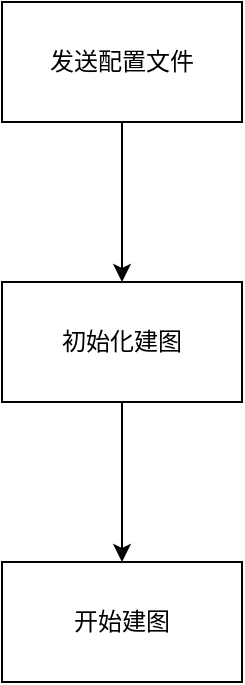 <mxfile version="24.9.1" pages="3">
  <diagram id="eAsd0gLYvDJYpmEHOaqf" name="建图流程">
    <mxGraphModel dx="1371" dy="786" grid="1" gridSize="10" guides="1" tooltips="1" connect="1" arrows="1" fold="1" page="1" pageScale="1" pageWidth="827" pageHeight="1169" math="0" shadow="0">
      <root>
        <mxCell id="0" />
        <mxCell id="1" parent="0" />
        <mxCell id="w8uFnIJ7vGeS3MZmXbg8-3" value="" style="edgeStyle=orthogonalEdgeStyle;rounded=0;orthogonalLoop=1;jettySize=auto;html=1;" edge="1" parent="1" source="w8uFnIJ7vGeS3MZmXbg8-1" target="w8uFnIJ7vGeS3MZmXbg8-2">
          <mxGeometry relative="1" as="geometry" />
        </mxCell>
        <mxCell id="w8uFnIJ7vGeS3MZmXbg8-1" value="发送配置文件" style="whiteSpace=wrap;html=1;" vertex="1" parent="1">
          <mxGeometry x="294" y="140" width="120" height="60" as="geometry" />
        </mxCell>
        <mxCell id="w8uFnIJ7vGeS3MZmXbg8-5" value="" style="edgeStyle=orthogonalEdgeStyle;rounded=0;orthogonalLoop=1;jettySize=auto;html=1;" edge="1" parent="1" source="w8uFnIJ7vGeS3MZmXbg8-2" target="w8uFnIJ7vGeS3MZmXbg8-4">
          <mxGeometry relative="1" as="geometry" />
        </mxCell>
        <mxCell id="w8uFnIJ7vGeS3MZmXbg8-2" value="初始化建图" style="whiteSpace=wrap;html=1;" vertex="1" parent="1">
          <mxGeometry x="294" y="280" width="120" height="60" as="geometry" />
        </mxCell>
        <mxCell id="w8uFnIJ7vGeS3MZmXbg8-4" value="开始建图" style="whiteSpace=wrap;html=1;" vertex="1" parent="1">
          <mxGeometry x="294" y="420" width="120" height="60" as="geometry" />
        </mxCell>
      </root>
    </mxGraphModel>
  </diagram>
  <diagram name="pc建图简易时序图" id="CWnnK926EOWc9-pOvjC1">
    <mxGraphModel dx="794" dy="506" grid="1" gridSize="10" guides="1" tooltips="1" connect="1" arrows="1" fold="1" page="1" pageScale="1" pageWidth="827" pageHeight="1169" math="0" shadow="0">
      <root>
        <mxCell id="0" />
        <mxCell id="1" parent="0" />
        <mxCell id="k0Vlq0JMDtf_6G-V6ymi-1" value="Client" style="shape=umlActor;verticalLabelPosition=bottom;verticalAlign=top;html=1;outlineConnect=0;" parent="1" vertex="1">
          <mxGeometry x="50" y="244" width="30" height="60" as="geometry" />
        </mxCell>
        <mxCell id="k0Vlq0JMDtf_6G-V6ymi-3" value="" style="shape=cylinder3;whiteSpace=wrap;html=1;boundedLbl=1;backgroundOutline=1;size=15;" parent="1" vertex="1">
          <mxGeometry x="535" y="241" width="50" height="60" as="geometry" />
        </mxCell>
        <mxCell id="k0Vlq0JMDtf_6G-V6ymi-4" value="Server" style="text;html=1;align=center;verticalAlign=middle;resizable=0;points=[];autosize=1;strokeColor=none;fillColor=none;" parent="1" vertex="1">
          <mxGeometry x="530" y="301" width="60" height="30" as="geometry" />
        </mxCell>
        <mxCell id="k0Vlq0JMDtf_6G-V6ymi-6" value="" style="rounded=0;whiteSpace=wrap;html=1;" parent="1" vertex="1">
          <mxGeometry x="50" y="340" width="30" height="1100" as="geometry" />
        </mxCell>
        <mxCell id="k0Vlq0JMDtf_6G-V6ymi-7" value="" style="rounded=0;whiteSpace=wrap;html=1;" parent="1" vertex="1">
          <mxGeometry x="545" y="340" width="30" height="1100" as="geometry" />
        </mxCell>
        <mxCell id="k0Vlq0JMDtf_6G-V6ymi-8" value="" style="endArrow=classic;html=1;rounded=0;exitX=1;exitY=0;exitDx=0;exitDy=0;entryX=0;entryY=0;entryDx=0;entryDy=0;" parent="1" edge="1">
          <mxGeometry width="50" height="50" relative="1" as="geometry">
            <mxPoint x="80" y="361.0" as="sourcePoint" />
            <mxPoint x="545" y="361.0" as="targetPoint" />
          </mxGeometry>
        </mxCell>
        <mxCell id="k0Vlq0JMDtf_6G-V6ymi-9" value="createTask&lt;br&gt;创建任务" style="edgeLabel;html=1;align=center;verticalAlign=middle;resizable=0;points=[];fontSize=13;" parent="k0Vlq0JMDtf_6G-V6ymi-8" vertex="1" connectable="0">
          <mxGeometry x="0.178" y="-4" relative="1" as="geometry">
            <mxPoint x="-64" y="-4" as="offset" />
          </mxGeometry>
        </mxCell>
        <mxCell id="k0Vlq0JMDtf_6G-V6ymi-11" value="" style="shape=cylinder3;whiteSpace=wrap;html=1;boundedLbl=1;backgroundOutline=1;size=15;" parent="1" vertex="1">
          <mxGeometry x="875" y="242" width="50" height="60" as="geometry" />
        </mxCell>
        <mxCell id="k0Vlq0JMDtf_6G-V6ymi-12" value="Storage" style="text;html=1;align=center;verticalAlign=middle;resizable=0;points=[];autosize=1;strokeColor=none;fillColor=none;" parent="1" vertex="1">
          <mxGeometry x="865" y="300" width="70" height="30" as="geometry" />
        </mxCell>
        <mxCell id="k0Vlq0JMDtf_6G-V6ymi-13" value="" style="rounded=0;whiteSpace=wrap;html=1;" parent="1" vertex="1">
          <mxGeometry x="885" y="340" width="30" height="1100" as="geometry" />
        </mxCell>
        <mxCell id="k0Vlq0JMDtf_6G-V6ymi-17" value="" style="endArrow=classic;html=1;rounded=0;exitX=1;exitY=0;exitDx=0;exitDy=0;" parent="1" edge="1">
          <mxGeometry width="50" height="50" relative="1" as="geometry">
            <mxPoint x="575" y="400.0" as="sourcePoint" />
            <mxPoint x="880" y="400" as="targetPoint" />
          </mxGeometry>
        </mxCell>
        <mxCell id="k0Vlq0JMDtf_6G-V6ymi-20" value="创建&lt;span style=&quot;text-align: start;&quot;&gt;Task/&lt;/span&gt;&lt;span style=&quot;font-size: 12px; background-color: rgb(251, 251, 251);&quot;&gt;任务id&lt;/span&gt;文件夹" style="edgeLabel;html=1;align=center;verticalAlign=middle;resizable=0;points=[];fontSize=13;" parent="k0Vlq0JMDtf_6G-V6ymi-17" vertex="1" connectable="0">
          <mxGeometry x="-0.097" y="2" relative="1" as="geometry">
            <mxPoint as="offset" />
          </mxGeometry>
        </mxCell>
        <mxCell id="k0Vlq0JMDtf_6G-V6ymi-21" value="" style="endArrow=classic;html=1;rounded=0;" parent="1" edge="1">
          <mxGeometry width="50" height="50" relative="1" as="geometry">
            <mxPoint x="544" y="433" as="sourcePoint" />
            <mxPoint x="83" y="433" as="targetPoint" />
          </mxGeometry>
        </mxCell>
        <mxCell id="k0Vlq0JMDtf_6G-V6ymi-22" value="返回任务id" style="edgeLabel;html=1;align=center;verticalAlign=middle;resizable=0;points=[];fontSize=13;" parent="k0Vlq0JMDtf_6G-V6ymi-21" vertex="1" connectable="0">
          <mxGeometry x="0.178" y="-4" relative="1" as="geometry">
            <mxPoint x="15" y="1" as="offset" />
          </mxGeometry>
        </mxCell>
        <mxCell id="4ckqML_brWiu0RytEoYa-1" value="" style="endArrow=classic;html=1;rounded=0;exitX=1;exitY=0;exitDx=0;exitDy=0;entryX=0;entryY=0;entryDx=0;entryDy=0;" parent="1" edge="1">
          <mxGeometry width="50" height="50" relative="1" as="geometry">
            <mxPoint x="80" y="490.0" as="sourcePoint" />
            <mxPoint x="545" y="490.0" as="targetPoint" />
          </mxGeometry>
        </mxCell>
        <mxCell id="4ckqML_brWiu0RytEoYa-2" value="sendConfigFiles&lt;br&gt;发送配置文件" style="edgeLabel;html=1;align=center;verticalAlign=middle;resizable=0;points=[];fontSize=13;" parent="4ckqML_brWiu0RytEoYa-1" vertex="1" connectable="0">
          <mxGeometry x="0.178" y="-4" relative="1" as="geometry">
            <mxPoint x="-64" y="-4" as="offset" />
          </mxGeometry>
        </mxCell>
        <mxCell id="4ckqML_brWiu0RytEoYa-3" value="" style="endArrow=classic;html=1;rounded=0;exitX=1;exitY=0;exitDx=0;exitDy=0;entryX=0;entryY=0.122;entryDx=0;entryDy=0;entryPerimeter=0;" parent="1" edge="1">
          <mxGeometry width="50" height="50" relative="1" as="geometry">
            <mxPoint x="575" y="530.0" as="sourcePoint" />
            <mxPoint x="885" y="531" as="targetPoint" />
          </mxGeometry>
        </mxCell>
        <mxCell id="4ckqML_brWiu0RytEoYa-4" value="&lt;div style=&quot;text-align: start; font-size: 13px;&quot;&gt;保存到Task/yyyymmddhhmmss&lt;/div&gt;" style="edgeLabel;html=1;align=center;verticalAlign=middle;resizable=0;points=[];fontSize=13;" parent="4ckqML_brWiu0RytEoYa-3" vertex="1" connectable="0">
          <mxGeometry x="-0.097" y="2" relative="1" as="geometry">
            <mxPoint as="offset" />
          </mxGeometry>
        </mxCell>
        <mxCell id="4ckqML_brWiu0RytEoYa-5" value="" style="endArrow=classic;html=1;rounded=0;exitX=1;exitY=0;exitDx=0;exitDy=0;entryX=0;entryY=0;entryDx=0;entryDy=0;" parent="1" edge="1">
          <mxGeometry width="50" height="50" relative="1" as="geometry">
            <mxPoint x="80" y="570.0" as="sourcePoint" />
            <mxPoint x="545" y="570.0" as="targetPoint" />
          </mxGeometry>
        </mxCell>
        <mxCell id="4ckqML_brWiu0RytEoYa-6" value="initMapping&lt;br&gt;初始化建图" style="edgeLabel;html=1;align=center;verticalAlign=middle;resizable=0;points=[];fontSize=13;" parent="4ckqML_brWiu0RytEoYa-5" vertex="1" connectable="0">
          <mxGeometry x="0.178" y="-4" relative="1" as="geometry">
            <mxPoint x="-64" y="-4" as="offset" />
          </mxGeometry>
        </mxCell>
        <mxCell id="4ckqML_brWiu0RytEoYa-9" value="Vslam PC Mapping" style="text;html=1;align=center;verticalAlign=middle;resizable=0;points=[];autosize=1;strokeColor=none;fillColor=none;fontSize=39;fontStyle=1" parent="1" vertex="1">
          <mxGeometry x="40" y="130" width="360" height="60" as="geometry" />
        </mxCell>
        <mxCell id="4ckqML_brWiu0RytEoYa-10" value="" style="endArrow=classic;html=1;rounded=0;exitX=1;exitY=0;exitDx=0;exitDy=0;entryX=0;entryY=0;entryDx=0;entryDy=0;" parent="1" edge="1">
          <mxGeometry width="50" height="50" relative="1" as="geometry">
            <mxPoint x="80" y="660.0" as="sourcePoint" />
            <mxPoint x="545" y="660.0" as="targetPoint" />
          </mxGeometry>
        </mxCell>
        <mxCell id="4ckqML_brWiu0RytEoYa-11" value="startMapping&lt;br&gt;开始建图" style="edgeLabel;html=1;align=center;verticalAlign=middle;resizable=0;points=[];fontSize=13;" parent="4ckqML_brWiu0RytEoYa-10" vertex="1" connectable="0">
          <mxGeometry x="0.178" y="-4" relative="1" as="geometry">
            <mxPoint x="-64" y="-4" as="offset" />
          </mxGeometry>
        </mxCell>
        <mxCell id="4ckqML_brWiu0RytEoYa-12" value="" style="endArrow=classic;html=1;rounded=0;" parent="1" edge="1">
          <mxGeometry width="50" height="50" relative="1" as="geometry">
            <mxPoint x="578" y="770" as="sourcePoint" />
            <mxPoint x="575" y="820" as="targetPoint" />
            <Array as="points">
              <mxPoint x="658" y="770" />
              <mxPoint x="658" y="820" />
            </Array>
          </mxGeometry>
        </mxCell>
        <mxCell id="4ckqML_brWiu0RytEoYa-13" value="&lt;b&gt;&lt;u&gt;handler &lt;/u&gt;&lt;/b&gt;&lt;br&gt;return2ori" style="text;html=1;align=center;verticalAlign=middle;resizable=0;points=[];autosize=1;strokeColor=none;fillColor=none;" parent="1" vertex="1">
          <mxGeometry x="660" y="775" width="70" height="40" as="geometry" />
        </mxCell>
        <mxCell id="4ckqML_brWiu0RytEoYa-14" value="" style="endArrow=classic;html=1;rounded=0;exitX=1;exitY=0;exitDx=0;exitDy=0;entryX=0;entryY=0.122;entryDx=0;entryDy=0;entryPerimeter=0;" parent="1" edge="1">
          <mxGeometry width="50" height="50" relative="1" as="geometry">
            <mxPoint x="575" y="610.0" as="sourcePoint" />
            <mxPoint x="885" y="611" as="targetPoint" />
          </mxGeometry>
        </mxCell>
        <mxCell id="4ckqML_brWiu0RytEoYa-15" value="&lt;div style=&quot;text-align: start; font-size: 13px;&quot;&gt;&lt;b&gt;&lt;u&gt;handler&lt;/u&gt;&lt;/b&gt; setMapSavePath&lt;br style=&quot;font-size: 13px;&quot;&gt;yyyymmddhhmmss/output&lt;/div&gt;" style="edgeLabel;html=1;align=center;verticalAlign=middle;resizable=0;points=[];fontSize=13;" parent="4ckqML_brWiu0RytEoYa-14" vertex="1" connectable="0">
          <mxGeometry x="-0.097" y="2" relative="1" as="geometry">
            <mxPoint as="offset" />
          </mxGeometry>
        </mxCell>
        <mxCell id="4ckqML_brWiu0RytEoYa-18" value="" style="endArrow=classic;html=1;rounded=0;exitX=1;exitY=0;exitDx=0;exitDy=0;entryX=0;entryY=0.122;entryDx=0;entryDy=0;entryPerimeter=0;" parent="1" edge="1">
          <mxGeometry width="50" height="50" relative="1" as="geometry">
            <mxPoint x="575" y="700.0" as="sourcePoint" />
            <mxPoint x="885" y="701" as="targetPoint" />
          </mxGeometry>
        </mxCell>
        <mxCell id="4ckqML_brWiu0RytEoYa-19" value="&lt;div style=&quot;text-align: start; font-size: 13px;&quot;&gt;&lt;b&gt;&lt;u&gt;handler&lt;/u&gt;&lt;/b&gt; startMapping(config.json)&lt;/div&gt;" style="edgeLabel;html=1;align=center;verticalAlign=middle;resizable=0;points=[];fontSize=13;" parent="4ckqML_brWiu0RytEoYa-18" vertex="1" connectable="0">
          <mxGeometry x="-0.097" y="2" relative="1" as="geometry">
            <mxPoint as="offset" />
          </mxGeometry>
        </mxCell>
        <mxCell id="4ckqML_brWiu0RytEoYa-20" value="" style="endArrow=classic;html=1;rounded=0;" parent="1" edge="1">
          <mxGeometry width="50" height="50" relative="1" as="geometry">
            <mxPoint x="545" y="840" as="sourcePoint" />
            <mxPoint x="84" y="840" as="targetPoint" />
          </mxGeometry>
        </mxCell>
        <mxCell id="4ckqML_brWiu0RytEoYa-21" value="返回是否回到原点（bool）" style="edgeLabel;html=1;align=center;verticalAlign=middle;resizable=0;points=[];fontSize=13;" parent="4ckqML_brWiu0RytEoYa-20" vertex="1" connectable="0">
          <mxGeometry x="0.178" y="-4" relative="1" as="geometry">
            <mxPoint x="15" y="1" as="offset" />
          </mxGeometry>
        </mxCell>
        <mxCell id="4ckqML_brWiu0RytEoYa-22" value="" style="endArrow=classic;html=1;rounded=0;exitX=1;exitY=0;exitDx=0;exitDy=0;entryX=0;entryY=0;entryDx=0;entryDy=0;" parent="1" edge="1">
          <mxGeometry width="50" height="50" relative="1" as="geometry">
            <mxPoint x="80" y="740.0" as="sourcePoint" />
            <mxPoint x="545" y="740.0" as="targetPoint" />
          </mxGeometry>
        </mxCell>
        <mxCell id="4ckqML_brWiu0RytEoYa-23" value="return2ori&lt;br&gt;检查机器当前是否返回原点" style="edgeLabel;html=1;align=center;verticalAlign=middle;resizable=0;points=[];fontSize=13;" parent="4ckqML_brWiu0RytEoYa-22" vertex="1" connectable="0">
          <mxGeometry x="0.178" y="-4" relative="1" as="geometry">
            <mxPoint x="-64" y="-4" as="offset" />
          </mxGeometry>
        </mxCell>
        <mxCell id="4ckqML_brWiu0RytEoYa-27" value="" style="endArrow=classic;html=1;rounded=0;exitX=1;exitY=0;exitDx=0;exitDy=0;entryX=0;entryY=0;entryDx=0;entryDy=0;" parent="1" edge="1">
          <mxGeometry width="50" height="50" relative="1" as="geometry">
            <mxPoint x="80" y="1147.0" as="sourcePoint" />
            <mxPoint x="545" y="1147.0" as="targetPoint" />
          </mxGeometry>
        </mxCell>
        <mxCell id="4ckqML_brWiu0RytEoYa-28" value="finishMapping&lt;br&gt;完成建图" style="edgeLabel;html=1;align=center;verticalAlign=middle;resizable=0;points=[];fontSize=13;" parent="4ckqML_brWiu0RytEoYa-27" vertex="1" connectable="0">
          <mxGeometry x="0.178" y="-4" relative="1" as="geometry">
            <mxPoint x="-64" y="-4" as="offset" />
          </mxGeometry>
        </mxCell>
        <mxCell id="4ckqML_brWiu0RytEoYa-29" value="" style="endArrow=classic;html=1;rounded=0;" parent="1" edge="1">
          <mxGeometry width="50" height="50" relative="1" as="geometry">
            <mxPoint x="578" y="1188" as="sourcePoint" />
            <mxPoint x="575" y="1238" as="targetPoint" />
            <Array as="points">
              <mxPoint x="658" y="1188" />
              <mxPoint x="658" y="1238" />
            </Array>
          </mxGeometry>
        </mxCell>
        <mxCell id="4ckqML_brWiu0RytEoYa-30" value="&lt;b&gt;&lt;u&gt;handler&lt;/u&gt;&lt;/b&gt;&lt;br&gt;finishMapping" style="text;html=1;align=center;verticalAlign=middle;resizable=0;points=[];autosize=1;strokeColor=none;fillColor=none;" parent="1" vertex="1">
          <mxGeometry x="660" y="1193" width="100" height="40" as="geometry" />
        </mxCell>
        <mxCell id="4ckqML_brWiu0RytEoYa-31" value="" style="endArrow=classic;html=1;rounded=0;" parent="1" edge="1">
          <mxGeometry width="50" height="50" relative="1" as="geometry">
            <mxPoint x="545" y="1270" as="sourcePoint" />
            <mxPoint x="84" y="1270" as="targetPoint" />
          </mxGeometry>
        </mxCell>
        <mxCell id="4ckqML_brWiu0RytEoYa-32" value="返回是否建图完成" style="edgeLabel;html=1;align=center;verticalAlign=middle;resizable=0;points=[];fontSize=13;" parent="4ckqML_brWiu0RytEoYa-31" vertex="1" connectable="0">
          <mxGeometry x="0.178" y="-4" relative="1" as="geometry">
            <mxPoint x="15" y="1" as="offset" />
          </mxGeometry>
        </mxCell>
        <mxCell id="p80iL86CxDhKg7Fdk6yd-1" value="" style="endArrow=classic;html=1;rounded=0;exitX=1;exitY=0;exitDx=0;exitDy=0;entryX=0;entryY=0;entryDx=0;entryDy=0;" parent="1" edge="1">
          <mxGeometry width="50" height="50" relative="1" as="geometry">
            <mxPoint x="80" y="940.0" as="sourcePoint" />
            <mxPoint x="545" y="940.0" as="targetPoint" />
          </mxGeometry>
        </mxCell>
        <mxCell id="p80iL86CxDhKg7Fdk6yd-2" value="getMappingOptProgress&lt;br&gt;检查建图进度" style="edgeLabel;html=1;align=center;verticalAlign=middle;resizable=0;points=[];fontSize=13;" parent="p80iL86CxDhKg7Fdk6yd-1" vertex="1" connectable="0">
          <mxGeometry x="0.178" y="-4" relative="1" as="geometry">
            <mxPoint x="-64" y="-4" as="offset" />
          </mxGeometry>
        </mxCell>
        <mxCell id="p80iL86CxDhKg7Fdk6yd-3" value="" style="endArrow=classic;html=1;rounded=0;" parent="1" edge="1">
          <mxGeometry width="50" height="50" relative="1" as="geometry">
            <mxPoint x="578" y="970" as="sourcePoint" />
            <mxPoint x="575" y="1020" as="targetPoint" />
            <Array as="points">
              <mxPoint x="658" y="970" />
              <mxPoint x="658" y="1020" />
            </Array>
          </mxGeometry>
        </mxCell>
        <mxCell id="p80iL86CxDhKg7Fdk6yd-4" value="&lt;b&gt;&lt;u&gt;handler &lt;/u&gt;&lt;/b&gt;&lt;br&gt;getMappingOptStatus" style="text;html=1;align=center;verticalAlign=middle;resizable=0;points=[];autosize=1;strokeColor=none;fillColor=none;" parent="1" vertex="1">
          <mxGeometry x="660" y="975" width="140" height="40" as="geometry" />
        </mxCell>
        <mxCell id="p80iL86CxDhKg7Fdk6yd-5" value="" style="endArrow=classic;html=1;rounded=0;" parent="1" edge="1">
          <mxGeometry width="50" height="50" relative="1" as="geometry">
            <mxPoint x="545" y="1060" as="sourcePoint" />
            <mxPoint x="84" y="1060" as="targetPoint" />
          </mxGeometry>
        </mxCell>
        <mxCell id="p80iL86CxDhKg7Fdk6yd-6" value="返回建图进度（int）" style="edgeLabel;html=1;align=center;verticalAlign=middle;resizable=0;points=[];fontSize=13;" parent="p80iL86CxDhKg7Fdk6yd-5" vertex="1" connectable="0">
          <mxGeometry x="0.178" y="-4" relative="1" as="geometry">
            <mxPoint x="15" y="1" as="offset" />
          </mxGeometry>
        </mxCell>
        <mxCell id="p80iL86CxDhKg7Fdk6yd-7" value="任务id：&lt;span style=&quot;font-size: 13px; text-align: start; background-color: rgb(255, 255, 255);&quot;&gt;yyyymmddhhmmss&lt;/span&gt;" style="text;html=1;align=center;verticalAlign=middle;resizable=0;points=[];autosize=1;strokeColor=none;fillColor=none;" parent="1" vertex="1">
          <mxGeometry x="630" y="358" width="180" height="30" as="geometry" />
        </mxCell>
        <mxCell id="Ytn_t58iH6bXp8MgZwX5-1" value="建图进度到100%" style="text;html=1;align=center;verticalAlign=middle;resizable=0;points=[];autosize=1;strokeColor=none;fillColor=none;" vertex="1" parent="1">
          <mxGeometry x="80" y="1090" width="110" height="30" as="geometry" />
        </mxCell>
        <mxCell id="Ytn_t58iH6bXp8MgZwX5-2" value="" style="endArrow=classic;html=1;rounded=0;exitX=1;exitY=0;exitDx=0;exitDy=0;entryX=0;entryY=0.122;entryDx=0;entryDy=0;entryPerimeter=0;startArrow=classic;startFill=1;" edge="1" parent="1">
          <mxGeometry width="50" height="50" relative="1" as="geometry">
            <mxPoint x="575" y="1360.0" as="sourcePoint" />
            <mxPoint x="885" y="1361" as="targetPoint" />
          </mxGeometry>
        </mxCell>
        <mxCell id="Ytn_t58iH6bXp8MgZwX5-3" value="&lt;div style=&quot;text-align: start; font-size: 13px;&quot;&gt;压缩建图算法生成的文件：map.zip&lt;/div&gt;" style="edgeLabel;html=1;align=center;verticalAlign=middle;resizable=0;points=[];fontSize=13;" vertex="1" connectable="0" parent="Ytn_t58iH6bXp8MgZwX5-2">
          <mxGeometry x="-0.097" y="2" relative="1" as="geometry">
            <mxPoint as="offset" />
          </mxGeometry>
        </mxCell>
        <mxCell id="Ytn_t58iH6bXp8MgZwX5-4" value="" style="endArrow=classic;html=1;rounded=0;exitX=1;exitY=0;exitDx=0;exitDy=0;entryX=0;entryY=0;entryDx=0;entryDy=0;" edge="1" parent="1">
          <mxGeometry width="50" height="50" relative="1" as="geometry">
            <mxPoint x="80" y="1330.0" as="sourcePoint" />
            <mxPoint x="545" y="1330.0" as="targetPoint" />
          </mxGeometry>
        </mxCell>
        <mxCell id="Ytn_t58iH6bXp8MgZwX5-5" value="getLocalizationMap&lt;br&gt;获取结果" style="edgeLabel;html=1;align=center;verticalAlign=middle;resizable=0;points=[];fontSize=13;" vertex="1" connectable="0" parent="Ytn_t58iH6bXp8MgZwX5-4">
          <mxGeometry x="0.178" y="-4" relative="1" as="geometry">
            <mxPoint x="-64" y="-4" as="offset" />
          </mxGeometry>
        </mxCell>
        <mxCell id="Ytn_t58iH6bXp8MgZwX5-10" value="" style="endArrow=none;html=1;rounded=0;exitX=1;exitY=0;exitDx=0;exitDy=0;entryX=0;entryY=0;entryDx=0;entryDy=0;endFill=0;startArrow=classic;startFill=1;" edge="1" parent="1">
          <mxGeometry width="50" height="50" relative="1" as="geometry">
            <mxPoint x="80" y="1390.0" as="sourcePoint" />
            <mxPoint x="545" y="1390.0" as="targetPoint" />
          </mxGeometry>
        </mxCell>
        <mxCell id="Ytn_t58iH6bXp8MgZwX5-11" value="返回结果" style="edgeLabel;html=1;align=center;verticalAlign=middle;resizable=0;points=[];fontSize=13;" vertex="1" connectable="0" parent="Ytn_t58iH6bXp8MgZwX5-10">
          <mxGeometry x="0.178" y="-4" relative="1" as="geometry">
            <mxPoint x="-64" y="-4" as="offset" />
          </mxGeometry>
        </mxCell>
      </root>
    </mxGraphModel>
  </diagram>
  <diagram id="qV4laMLQL3TYp2P0xkGv" name="vslam建图流程">
    <mxGraphModel dx="954" dy="606" grid="1" gridSize="10" guides="1" tooltips="1" connect="1" arrows="1" fold="1" page="1" pageScale="1" pageWidth="827" pageHeight="1169" math="0" shadow="0">
      <root>
        <mxCell id="0" />
        <mxCell id="1" parent="0" />
        <mxCell id="DiV6Jt6XKuQq-16hmy1O-4" value="" style="edgeStyle=orthogonalEdgeStyle;rounded=0;orthogonalLoop=1;jettySize=auto;html=1;" edge="1" parent="1" source="DiV6Jt6XKuQq-16hmy1O-2" target="DiV6Jt6XKuQq-16hmy1O-3">
          <mxGeometry relative="1" as="geometry" />
        </mxCell>
        <mxCell id="DiV6Jt6XKuQq-16hmy1O-2" value="createTask" style="rounded=1;whiteSpace=wrap;html=1;" vertex="1" parent="1">
          <mxGeometry x="200" y="50" width="120" height="60" as="geometry" />
        </mxCell>
        <mxCell id="DiV6Jt6XKuQq-16hmy1O-6" value="" style="edgeStyle=orthogonalEdgeStyle;rounded=0;orthogonalLoop=1;jettySize=auto;html=1;" edge="1" parent="1" source="DiV6Jt6XKuQq-16hmy1O-3" target="DiV6Jt6XKuQq-16hmy1O-5">
          <mxGeometry relative="1" as="geometry" />
        </mxCell>
        <mxCell id="DiV6Jt6XKuQq-16hmy1O-3" value="sendConfigFile" style="rounded=1;whiteSpace=wrap;html=1;" vertex="1" parent="1">
          <mxGeometry x="200" y="190" width="120" height="60" as="geometry" />
        </mxCell>
        <mxCell id="DiV6Jt6XKuQq-16hmy1O-8" value="" style="edgeStyle=orthogonalEdgeStyle;rounded=0;orthogonalLoop=1;jettySize=auto;html=1;" edge="1" parent="1" source="DiV6Jt6XKuQq-16hmy1O-5" target="DiV6Jt6XKuQq-16hmy1O-7">
          <mxGeometry relative="1" as="geometry" />
        </mxCell>
        <mxCell id="DiV6Jt6XKuQq-16hmy1O-5" value="setMappingType" style="rounded=1;whiteSpace=wrap;html=1;" vertex="1" parent="1">
          <mxGeometry x="200" y="330" width="120" height="60" as="geometry" />
        </mxCell>
        <mxCell id="DiV6Jt6XKuQq-16hmy1O-10" value="" style="edgeStyle=orthogonalEdgeStyle;rounded=0;orthogonalLoop=1;jettySize=auto;html=1;" edge="1" parent="1" source="DiV6Jt6XKuQq-16hmy1O-7" target="DiV6Jt6XKuQq-16hmy1O-9">
          <mxGeometry relative="1" as="geometry" />
        </mxCell>
        <mxCell id="DiV6Jt6XKuQq-16hmy1O-7" value="initMapping" style="rounded=1;whiteSpace=wrap;html=1;" vertex="1" parent="1">
          <mxGeometry x="200" y="470" width="120" height="60" as="geometry" />
        </mxCell>
        <mxCell id="DiV6Jt6XKuQq-16hmy1O-12" value="" style="edgeStyle=orthogonalEdgeStyle;rounded=0;orthogonalLoop=1;jettySize=auto;html=1;" edge="1" parent="1" source="DiV6Jt6XKuQq-16hmy1O-9" target="DiV6Jt6XKuQq-16hmy1O-11">
          <mxGeometry relative="1" as="geometry" />
        </mxCell>
        <mxCell id="DiV6Jt6XKuQq-16hmy1O-9" value="startMapping" style="rounded=1;whiteSpace=wrap;html=1;" vertex="1" parent="1">
          <mxGeometry x="200" y="610" width="120" height="60" as="geometry" />
        </mxCell>
        <mxCell id="DiV6Jt6XKuQq-16hmy1O-14" value="" style="edgeStyle=orthogonalEdgeStyle;rounded=0;orthogonalLoop=1;jettySize=auto;html=1;" edge="1" parent="1" source="DiV6Jt6XKuQq-16hmy1O-11" target="DiV6Jt6XKuQq-16hmy1O-13">
          <mxGeometry relative="1" as="geometry" />
        </mxCell>
        <mxCell id="DiV6Jt6XKuQq-16hmy1O-11" value="updateCamera&lt;br&gt;updateOdom" style="rounded=1;whiteSpace=wrap;html=1;" vertex="1" parent="1">
          <mxGeometry x="200" y="750" width="120" height="60" as="geometry" />
        </mxCell>
        <mxCell id="DiV6Jt6XKuQq-16hmy1O-13" value="finishMapping" style="rounded=1;whiteSpace=wrap;html=1;" vertex="1" parent="1">
          <mxGeometry x="200" y="890" width="120" height="60" as="geometry" />
        </mxCell>
      </root>
    </mxGraphModel>
  </diagram>
</mxfile>
